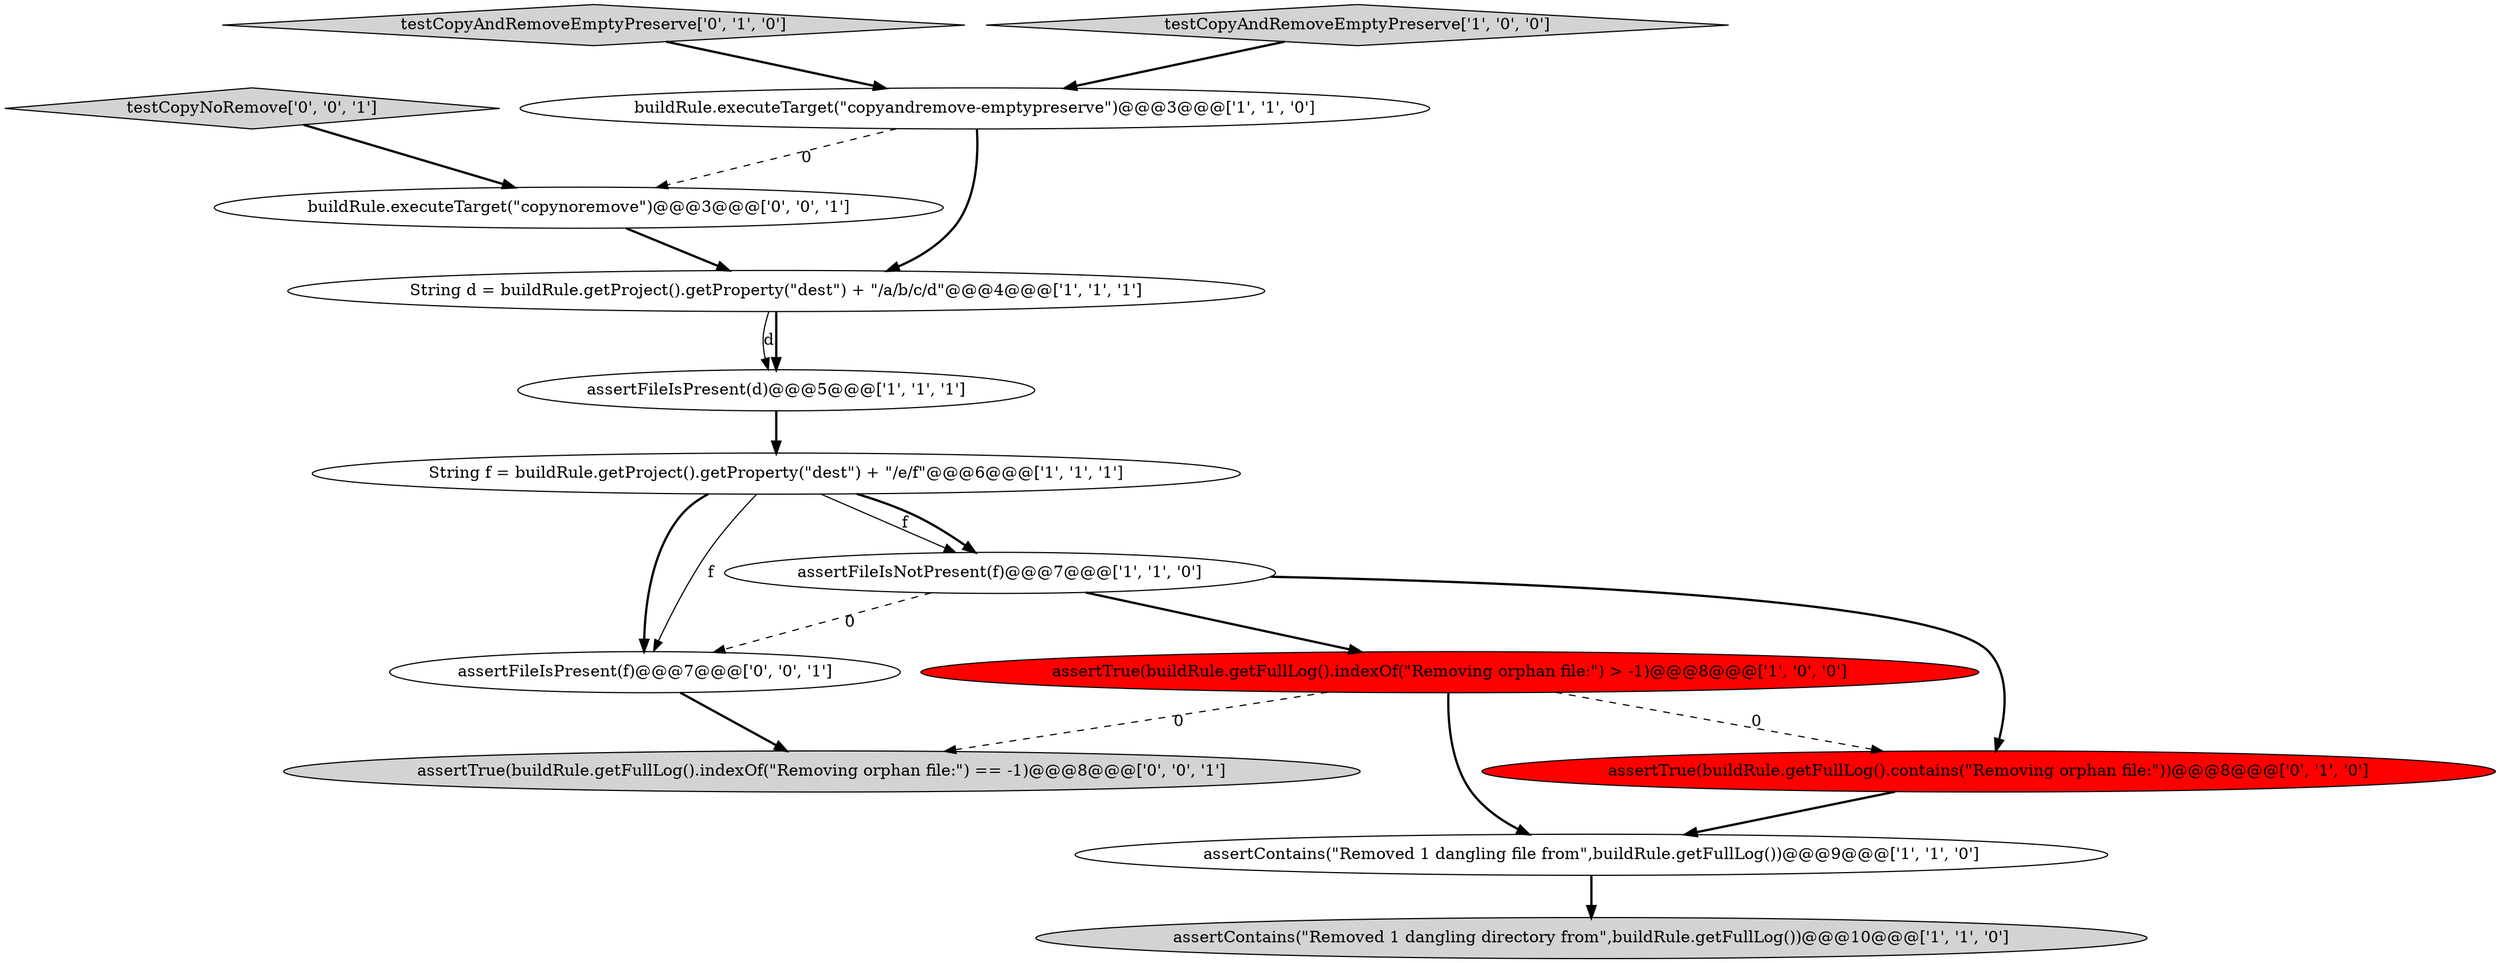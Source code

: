 digraph {
5 [style = filled, label = "assertContains(\"Removed 1 dangling directory from\",buildRule.getFullLog())@@@10@@@['1', '1', '0']", fillcolor = lightgray, shape = ellipse image = "AAA0AAABBB1BBB"];
13 [style = filled, label = "buildRule.executeTarget(\"copynoremove\")@@@3@@@['0', '0', '1']", fillcolor = white, shape = ellipse image = "AAA0AAABBB3BBB"];
9 [style = filled, label = "assertTrue(buildRule.getFullLog().contains(\"Removing orphan file:\"))@@@8@@@['0', '1', '0']", fillcolor = red, shape = ellipse image = "AAA1AAABBB2BBB"];
11 [style = filled, label = "assertTrue(buildRule.getFullLog().indexOf(\"Removing orphan file:\") == -1)@@@8@@@['0', '0', '1']", fillcolor = lightgray, shape = ellipse image = "AAA0AAABBB3BBB"];
12 [style = filled, label = "assertFileIsPresent(f)@@@7@@@['0', '0', '1']", fillcolor = white, shape = ellipse image = "AAA0AAABBB3BBB"];
14 [style = filled, label = "testCopyNoRemove['0', '0', '1']", fillcolor = lightgray, shape = diamond image = "AAA0AAABBB3BBB"];
6 [style = filled, label = "buildRule.executeTarget(\"copyandremove-emptypreserve\")@@@3@@@['1', '1', '0']", fillcolor = white, shape = ellipse image = "AAA0AAABBB1BBB"];
10 [style = filled, label = "testCopyAndRemoveEmptyPreserve['0', '1', '0']", fillcolor = lightgray, shape = diamond image = "AAA0AAABBB2BBB"];
7 [style = filled, label = "String d = buildRule.getProject().getProperty(\"dest\") + \"/a/b/c/d\"@@@4@@@['1', '1', '1']", fillcolor = white, shape = ellipse image = "AAA0AAABBB1BBB"];
8 [style = filled, label = "assertFileIsNotPresent(f)@@@7@@@['1', '1', '0']", fillcolor = white, shape = ellipse image = "AAA0AAABBB1BBB"];
4 [style = filled, label = "assertTrue(buildRule.getFullLog().indexOf(\"Removing orphan file:\") > -1)@@@8@@@['1', '0', '0']", fillcolor = red, shape = ellipse image = "AAA1AAABBB1BBB"];
3 [style = filled, label = "assertFileIsPresent(d)@@@5@@@['1', '1', '1']", fillcolor = white, shape = ellipse image = "AAA0AAABBB1BBB"];
1 [style = filled, label = "assertContains(\"Removed 1 dangling file from\",buildRule.getFullLog())@@@9@@@['1', '1', '0']", fillcolor = white, shape = ellipse image = "AAA0AAABBB1BBB"];
2 [style = filled, label = "testCopyAndRemoveEmptyPreserve['1', '0', '0']", fillcolor = lightgray, shape = diamond image = "AAA0AAABBB1BBB"];
0 [style = filled, label = "String f = buildRule.getProject().getProperty(\"dest\") + \"/e/f\"@@@6@@@['1', '1', '1']", fillcolor = white, shape = ellipse image = "AAA0AAABBB1BBB"];
1->5 [style = bold, label=""];
7->3 [style = solid, label="d"];
2->6 [style = bold, label=""];
0->12 [style = bold, label=""];
0->8 [style = solid, label="f"];
12->11 [style = bold, label=""];
8->12 [style = dashed, label="0"];
10->6 [style = bold, label=""];
7->3 [style = bold, label=""];
3->0 [style = bold, label=""];
4->9 [style = dashed, label="0"];
0->12 [style = solid, label="f"];
6->13 [style = dashed, label="0"];
13->7 [style = bold, label=""];
0->8 [style = bold, label=""];
8->9 [style = bold, label=""];
4->1 [style = bold, label=""];
8->4 [style = bold, label=""];
14->13 [style = bold, label=""];
4->11 [style = dashed, label="0"];
6->7 [style = bold, label=""];
9->1 [style = bold, label=""];
}
